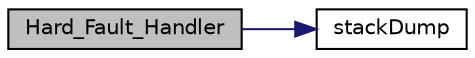 digraph "Hard_Fault_Handler"
{
 // LATEX_PDF_SIZE
  edge [fontname="Helvetica",fontsize="10",labelfontname="Helvetica",labelfontsize="10"];
  node [fontname="Helvetica",fontsize="10",shape=record];
  rankdir="LR";
  Node1 [label="Hard_Fault_Handler",height=0.2,width=0.4,color="black", fillcolor="grey75", style="filled", fontcolor="black",tooltip=" "];
  Node1 -> Node2 [color="midnightblue",fontsize="10",style="solid",fontname="Helvetica"];
  Node2 [label="stackDump",height=0.2,width=0.4,color="black", fillcolor="white", style="filled",URL="$d3/d3d/retarget_8c.html#af143031eca5a9fd207cf5626f932d609",tooltip=" "];
}

